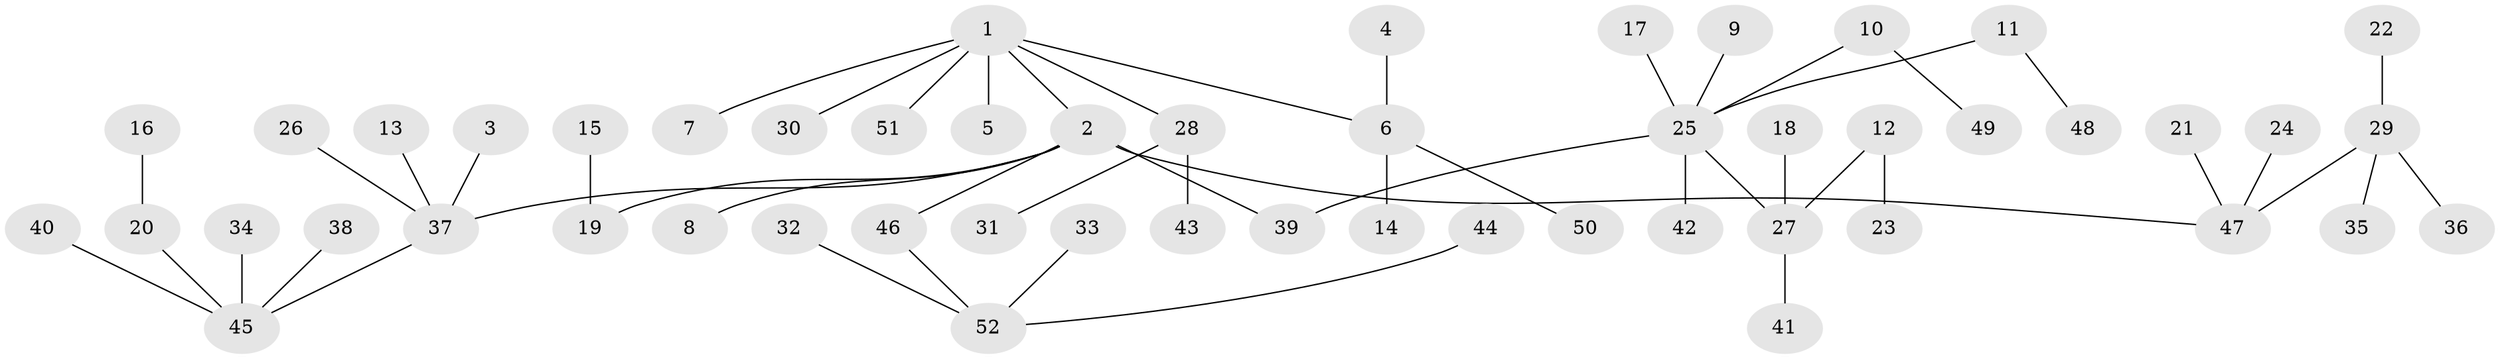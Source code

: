 // original degree distribution, {3: 0.11538461538461539, 7: 0.009615384615384616, 6: 0.009615384615384616, 4: 0.057692307692307696, 5: 0.038461538461538464, 2: 0.25, 1: 0.5096153846153846, 8: 0.009615384615384616}
// Generated by graph-tools (version 1.1) at 2025/50/03/09/25 03:50:16]
// undirected, 52 vertices, 51 edges
graph export_dot {
graph [start="1"]
  node [color=gray90,style=filled];
  1;
  2;
  3;
  4;
  5;
  6;
  7;
  8;
  9;
  10;
  11;
  12;
  13;
  14;
  15;
  16;
  17;
  18;
  19;
  20;
  21;
  22;
  23;
  24;
  25;
  26;
  27;
  28;
  29;
  30;
  31;
  32;
  33;
  34;
  35;
  36;
  37;
  38;
  39;
  40;
  41;
  42;
  43;
  44;
  45;
  46;
  47;
  48;
  49;
  50;
  51;
  52;
  1 -- 2 [weight=1.0];
  1 -- 5 [weight=1.0];
  1 -- 6 [weight=1.0];
  1 -- 7 [weight=1.0];
  1 -- 28 [weight=1.0];
  1 -- 30 [weight=1.0];
  1 -- 51 [weight=1.0];
  2 -- 8 [weight=1.0];
  2 -- 19 [weight=1.0];
  2 -- 37 [weight=1.0];
  2 -- 39 [weight=1.0];
  2 -- 46 [weight=1.0];
  2 -- 47 [weight=1.0];
  3 -- 37 [weight=1.0];
  4 -- 6 [weight=1.0];
  6 -- 14 [weight=1.0];
  6 -- 50 [weight=1.0];
  9 -- 25 [weight=1.0];
  10 -- 25 [weight=1.0];
  10 -- 49 [weight=1.0];
  11 -- 25 [weight=1.0];
  11 -- 48 [weight=1.0];
  12 -- 23 [weight=1.0];
  12 -- 27 [weight=1.0];
  13 -- 37 [weight=1.0];
  15 -- 19 [weight=1.0];
  16 -- 20 [weight=1.0];
  17 -- 25 [weight=1.0];
  18 -- 27 [weight=1.0];
  20 -- 45 [weight=1.0];
  21 -- 47 [weight=1.0];
  22 -- 29 [weight=1.0];
  24 -- 47 [weight=1.0];
  25 -- 27 [weight=1.0];
  25 -- 39 [weight=1.0];
  25 -- 42 [weight=1.0];
  26 -- 37 [weight=1.0];
  27 -- 41 [weight=1.0];
  28 -- 31 [weight=1.0];
  28 -- 43 [weight=1.0];
  29 -- 35 [weight=1.0];
  29 -- 36 [weight=1.0];
  29 -- 47 [weight=1.0];
  32 -- 52 [weight=1.0];
  33 -- 52 [weight=1.0];
  34 -- 45 [weight=1.0];
  37 -- 45 [weight=1.0];
  38 -- 45 [weight=1.0];
  40 -- 45 [weight=1.0];
  44 -- 52 [weight=1.0];
  46 -- 52 [weight=1.0];
}
